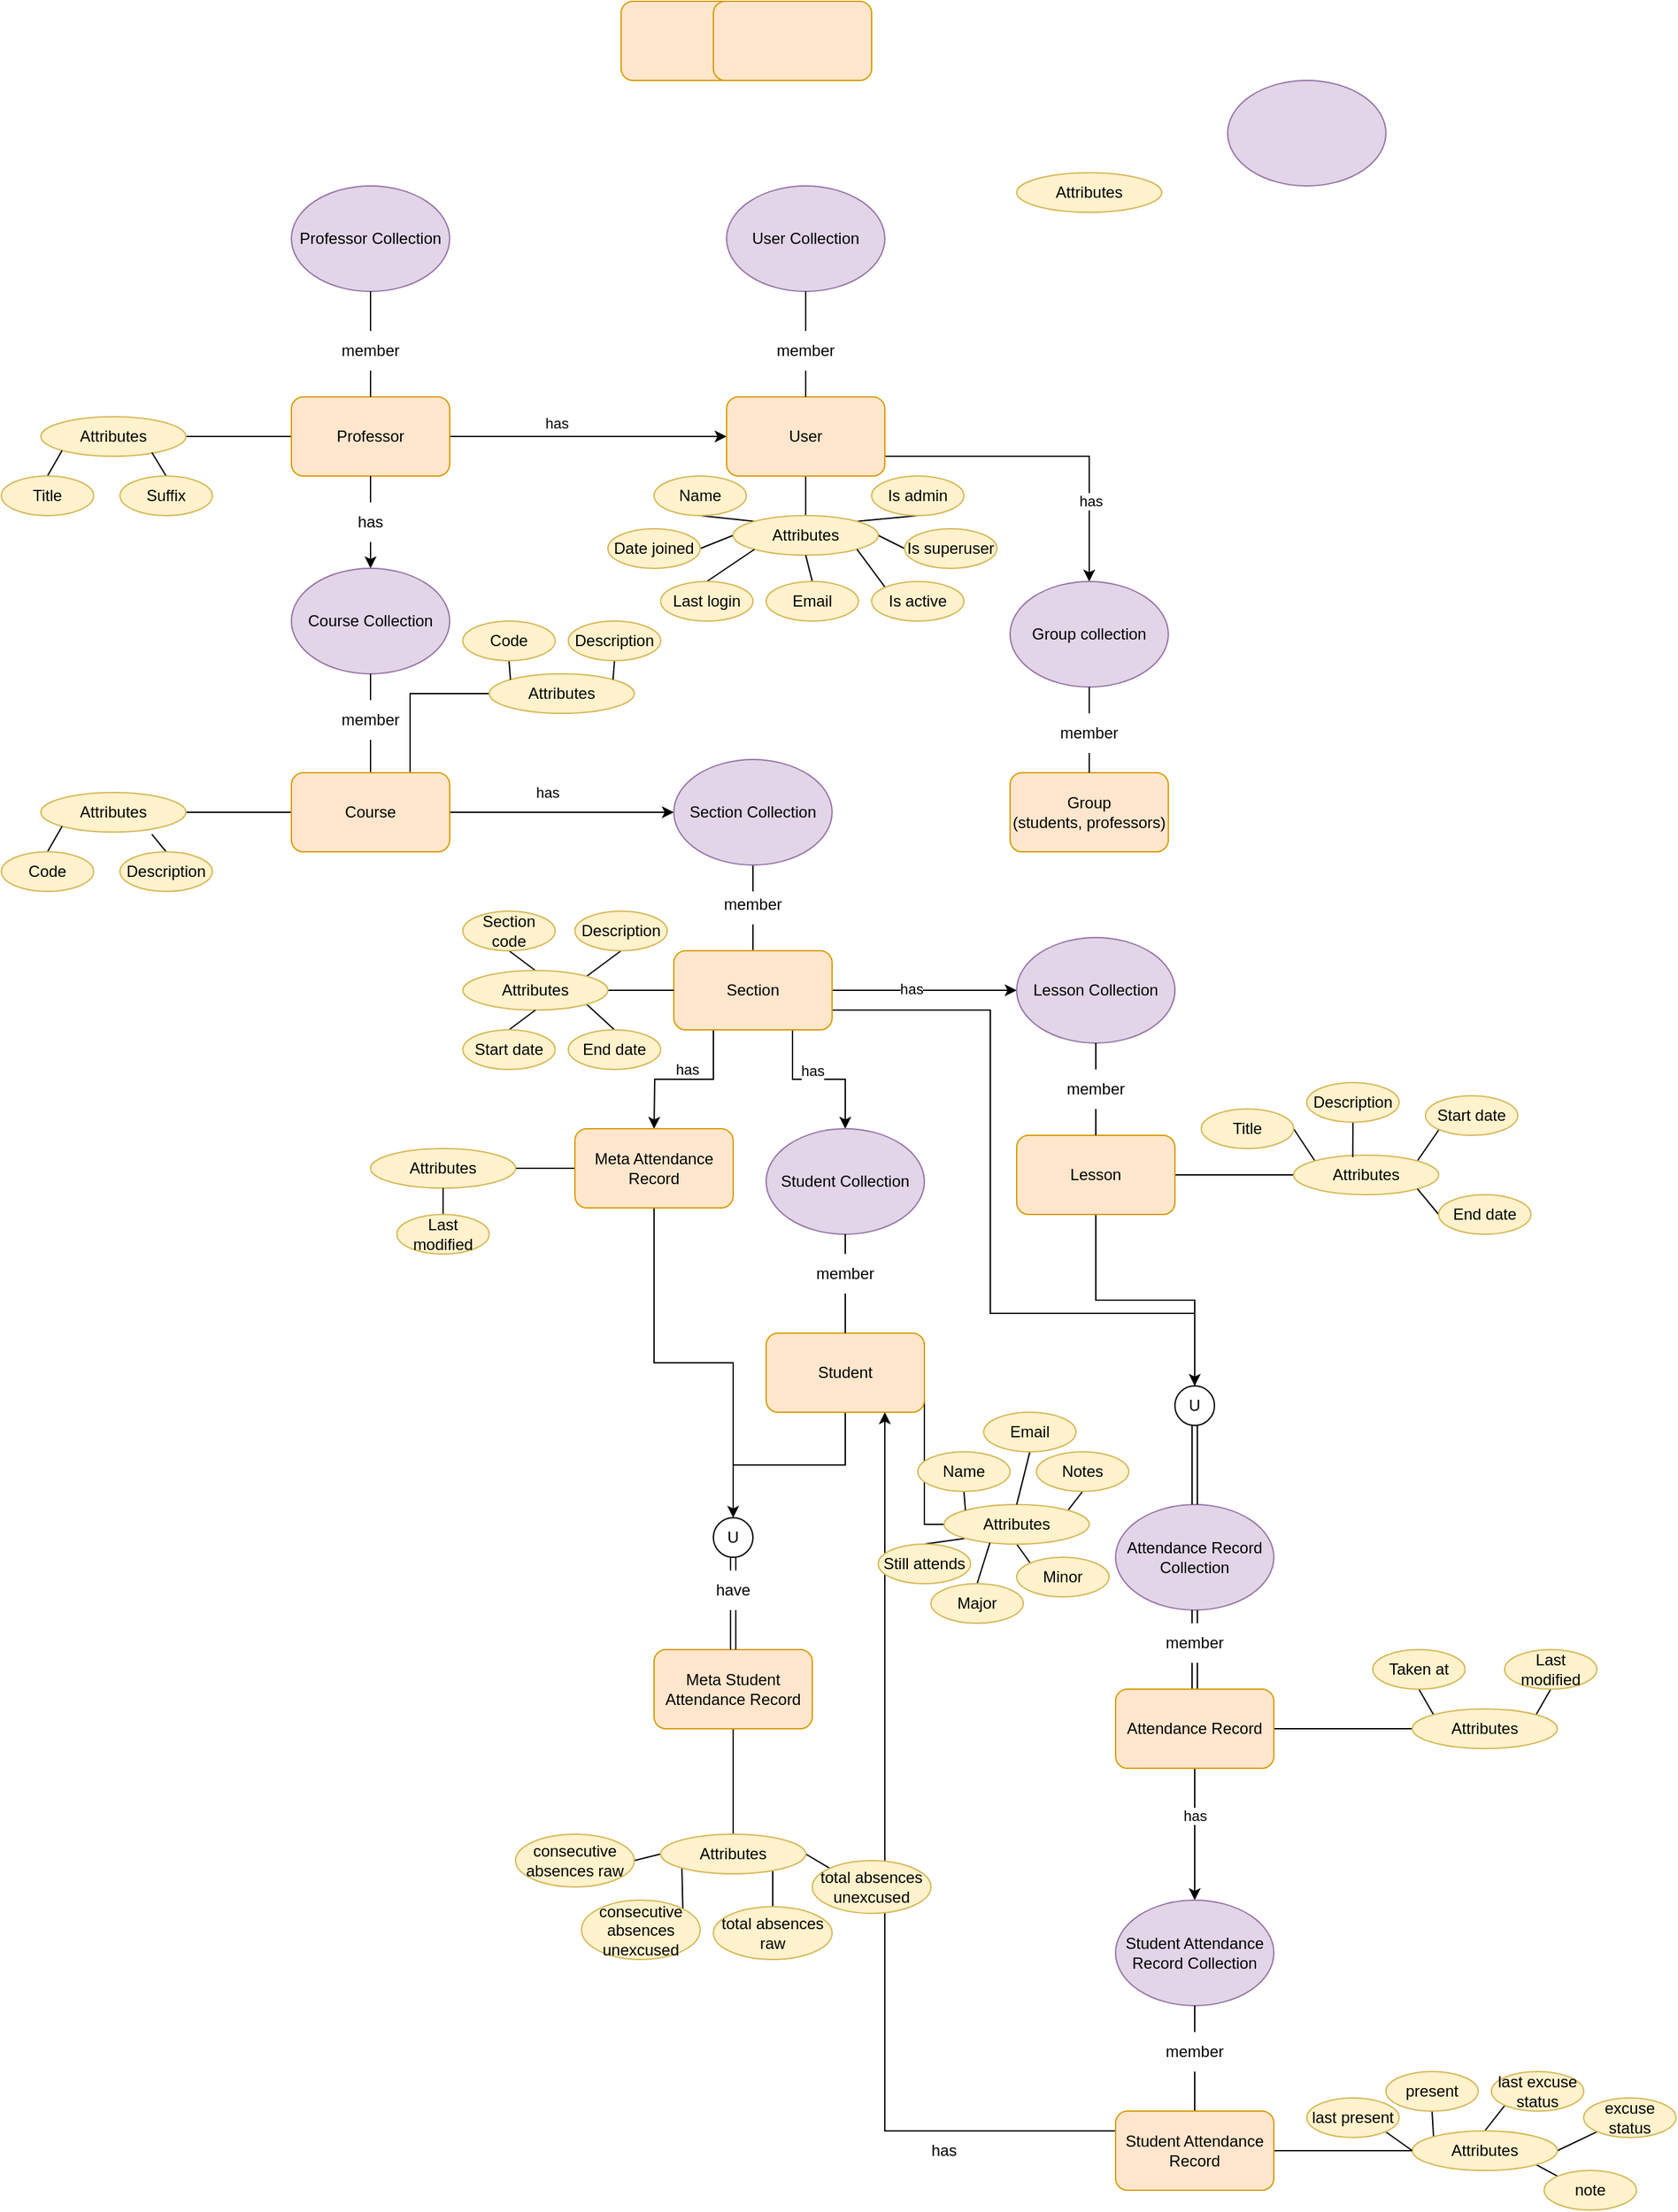 <mxfile version="21.0.2" type="github">
  <diagram name="Page-1" id="ad52d381-51e7-2e0d-a935-2d0ddd2fd229">
    <mxGraphModel dx="2426" dy="1504" grid="1" gridSize="10" guides="1" tooltips="1" connect="1" arrows="1" fold="1" page="1" pageScale="1" pageWidth="1100" pageHeight="850" background="none" math="0" shadow="0">
      <root>
        <mxCell id="0" />
        <mxCell id="1" parent="0" />
        <mxCell id="uM22jS7cik_ZJRduj6Vj-8" style="edgeStyle=orthogonalEdgeStyle;rounded=0;orthogonalLoop=1;jettySize=auto;html=1;exitX=0.5;exitY=1;exitDx=0;exitDy=0;entryX=0.5;entryY=0;entryDx=0;entryDy=0;endArrow=classic;endFill=1;startArrow=none;" parent="1" source="uM22jS7cik_ZJRduj6Vj-9" target="uM22jS7cik_ZJRduj6Vj-7" edge="1">
          <mxGeometry relative="1" as="geometry" />
        </mxCell>
        <mxCell id="uM22jS7cik_ZJRduj6Vj-57" style="edgeStyle=orthogonalEdgeStyle;rounded=0;orthogonalLoop=1;jettySize=auto;html=1;exitX=1;exitY=0.5;exitDx=0;exitDy=0;entryX=0;entryY=0.5;entryDx=0;entryDy=0;" parent="1" source="uM22jS7cik_ZJRduj6Vj-6" target="uM22jS7cik_ZJRduj6Vj-34" edge="1">
          <mxGeometry relative="1" as="geometry" />
        </mxCell>
        <mxCell id="uM22jS7cik_ZJRduj6Vj-59" value="has" style="edgeLabel;html=1;align=center;verticalAlign=middle;resizable=0;points=[];" parent="uM22jS7cik_ZJRduj6Vj-57" vertex="1" connectable="0">
          <mxGeometry x="-0.233" y="-1" relative="1" as="geometry">
            <mxPoint y="-11" as="offset" />
          </mxGeometry>
        </mxCell>
        <mxCell id="uM22jS7cik_ZJRduj6Vj-101" style="edgeStyle=orthogonalEdgeStyle;rounded=0;orthogonalLoop=1;jettySize=auto;html=1;exitX=0;exitY=0.5;exitDx=0;exitDy=0;entryX=1;entryY=0.5;entryDx=0;entryDy=0;endArrow=none;endFill=0;" parent="1" source="uM22jS7cik_ZJRduj6Vj-6" target="uM22jS7cik_ZJRduj6Vj-66" edge="1">
          <mxGeometry relative="1" as="geometry" />
        </mxCell>
        <mxCell id="uM22jS7cik_ZJRduj6Vj-6" value="Professor" style="rounded=1;whiteSpace=wrap;html=1;fillColor=#ffe6cc;strokeColor=#d79b00;" parent="1" vertex="1">
          <mxGeometry x="110" y="80" width="120" height="60" as="geometry" />
        </mxCell>
        <mxCell id="uM22jS7cik_ZJRduj6Vj-16" style="edgeStyle=orthogonalEdgeStyle;rounded=0;orthogonalLoop=1;jettySize=auto;html=1;exitX=0.5;exitY=1;exitDx=0;exitDy=0;entryX=0.5;entryY=0;entryDx=0;entryDy=0;endArrow=none;endFill=0;startArrow=none;" parent="1" source="uM22jS7cik_ZJRduj6Vj-17" target="uM22jS7cik_ZJRduj6Vj-15" edge="1">
          <mxGeometry relative="1" as="geometry" />
        </mxCell>
        <mxCell id="uM22jS7cik_ZJRduj6Vj-7" value="Course Collection" style="ellipse;whiteSpace=wrap;html=1;fillColor=#e1d5e7;strokeColor=#9673a6;" parent="1" vertex="1">
          <mxGeometry x="110" y="210" width="120" height="80" as="geometry" />
        </mxCell>
        <mxCell id="uM22jS7cik_ZJRduj6Vj-11" style="edgeStyle=orthogonalEdgeStyle;rounded=0;orthogonalLoop=1;jettySize=auto;html=1;exitX=0.5;exitY=1;exitDx=0;exitDy=0;entryX=0.5;entryY=0;entryDx=0;entryDy=0;endArrow=none;endFill=0;startArrow=none;" parent="1" source="uM22jS7cik_ZJRduj6Vj-13" target="uM22jS7cik_ZJRduj6Vj-6" edge="1">
          <mxGeometry relative="1" as="geometry" />
        </mxCell>
        <mxCell id="uM22jS7cik_ZJRduj6Vj-10" value="Professor Collection" style="ellipse;whiteSpace=wrap;html=1;fillColor=#e1d5e7;strokeColor=#9673a6;" parent="1" vertex="1">
          <mxGeometry x="110" y="-80" width="120" height="80" as="geometry" />
        </mxCell>
        <mxCell id="uM22jS7cik_ZJRduj6Vj-12" value="" style="edgeStyle=orthogonalEdgeStyle;rounded=0;orthogonalLoop=1;jettySize=auto;html=1;exitX=0.5;exitY=1;exitDx=0;exitDy=0;entryX=0.5;entryY=0;entryDx=0;entryDy=0;endArrow=none;endFill=0;" parent="1" source="uM22jS7cik_ZJRduj6Vj-10" target="uM22jS7cik_ZJRduj6Vj-13" edge="1">
          <mxGeometry relative="1" as="geometry">
            <mxPoint x="170" as="sourcePoint" />
            <mxPoint x="170" y="80" as="targetPoint" />
          </mxGeometry>
        </mxCell>
        <mxCell id="uM22jS7cik_ZJRduj6Vj-13" value="member" style="text;html=1;strokeColor=none;fillColor=none;align=center;verticalAlign=middle;whiteSpace=wrap;rounded=0;" parent="1" vertex="1">
          <mxGeometry x="140" y="30" width="60" height="30" as="geometry" />
        </mxCell>
        <mxCell id="uM22jS7cik_ZJRduj6Vj-14" value="" style="edgeStyle=orthogonalEdgeStyle;rounded=0;orthogonalLoop=1;jettySize=auto;html=1;exitX=0.5;exitY=1;exitDx=0;exitDy=0;entryX=0.5;entryY=0;entryDx=0;entryDy=0;endArrow=none;endFill=0;" parent="1" source="uM22jS7cik_ZJRduj6Vj-6" target="uM22jS7cik_ZJRduj6Vj-9" edge="1">
          <mxGeometry relative="1" as="geometry">
            <mxPoint x="170" y="140" as="sourcePoint" />
            <mxPoint x="170" y="210" as="targetPoint" />
          </mxGeometry>
        </mxCell>
        <mxCell id="uM22jS7cik_ZJRduj6Vj-9" value="has" style="text;html=1;strokeColor=none;fillColor=none;align=center;verticalAlign=middle;whiteSpace=wrap;rounded=0;" parent="1" vertex="1">
          <mxGeometry x="140" y="160" width="60" height="30" as="geometry" />
        </mxCell>
        <mxCell id="uM22jS7cik_ZJRduj6Vj-23" style="edgeStyle=orthogonalEdgeStyle;rounded=0;orthogonalLoop=1;jettySize=auto;html=1;exitX=1;exitY=0.5;exitDx=0;exitDy=0;entryX=0;entryY=0.5;entryDx=0;entryDy=0;endArrow=classic;endFill=1;" parent="1" source="uM22jS7cik_ZJRduj6Vj-15" target="uM22jS7cik_ZJRduj6Vj-20" edge="1">
          <mxGeometry relative="1" as="geometry" />
        </mxCell>
        <mxCell id="uM22jS7cik_ZJRduj6Vj-61" value="has" style="edgeLabel;html=1;align=center;verticalAlign=middle;resizable=0;points=[];" parent="uM22jS7cik_ZJRduj6Vj-23" vertex="1" connectable="0">
          <mxGeometry x="-0.131" y="2" relative="1" as="geometry">
            <mxPoint y="-13" as="offset" />
          </mxGeometry>
        </mxCell>
        <mxCell id="uM22jS7cik_ZJRduj6Vj-107" style="edgeStyle=orthogonalEdgeStyle;rounded=0;orthogonalLoop=1;jettySize=auto;html=1;exitX=0;exitY=0.5;exitDx=0;exitDy=0;entryX=1;entryY=0.5;entryDx=0;entryDy=0;endArrow=none;endFill=0;" parent="1" source="uM22jS7cik_ZJRduj6Vj-15" target="uM22jS7cik_ZJRduj6Vj-106" edge="1">
          <mxGeometry relative="1" as="geometry" />
        </mxCell>
        <mxCell id="oFHNJrczehxYYnsTIanu-149" style="edgeStyle=orthogonalEdgeStyle;rounded=0;orthogonalLoop=1;jettySize=auto;html=1;exitX=0.75;exitY=0;exitDx=0;exitDy=0;entryX=0;entryY=0.5;entryDx=0;entryDy=0;endArrow=none;endFill=0;" edge="1" parent="1" source="uM22jS7cik_ZJRduj6Vj-15" target="oFHNJrczehxYYnsTIanu-140">
          <mxGeometry relative="1" as="geometry" />
        </mxCell>
        <mxCell id="uM22jS7cik_ZJRduj6Vj-15" value="Course" style="rounded=1;whiteSpace=wrap;html=1;fillColor=#ffe6cc;strokeColor=#d79b00;" parent="1" vertex="1">
          <mxGeometry x="110" y="365" width="120" height="60" as="geometry" />
        </mxCell>
        <mxCell id="uM22jS7cik_ZJRduj6Vj-18" value="" style="edgeStyle=orthogonalEdgeStyle;rounded=0;orthogonalLoop=1;jettySize=auto;html=1;exitX=0.5;exitY=1;exitDx=0;exitDy=0;entryX=0.5;entryY=0;entryDx=0;entryDy=0;endArrow=none;endFill=0;" parent="1" source="uM22jS7cik_ZJRduj6Vj-7" target="uM22jS7cik_ZJRduj6Vj-17" edge="1">
          <mxGeometry relative="1" as="geometry">
            <mxPoint x="170" y="290" as="sourcePoint" />
            <mxPoint x="170" y="365" as="targetPoint" />
          </mxGeometry>
        </mxCell>
        <mxCell id="uM22jS7cik_ZJRduj6Vj-17" value="member" style="text;html=1;strokeColor=none;fillColor=none;align=center;verticalAlign=middle;whiteSpace=wrap;rounded=0;" parent="1" vertex="1">
          <mxGeometry x="140" y="310" width="60" height="30" as="geometry" />
        </mxCell>
        <mxCell id="uM22jS7cik_ZJRduj6Vj-28" style="edgeStyle=orthogonalEdgeStyle;rounded=0;orthogonalLoop=1;jettySize=auto;html=1;exitX=0.5;exitY=1;exitDx=0;exitDy=0;endArrow=none;endFill=0;" parent="1" source="uM22jS7cik_ZJRduj6Vj-20" target="uM22jS7cik_ZJRduj6Vj-26" edge="1">
          <mxGeometry relative="1" as="geometry" />
        </mxCell>
        <mxCell id="uM22jS7cik_ZJRduj6Vj-20" value="Section Collection" style="ellipse;whiteSpace=wrap;html=1;fillColor=#e1d5e7;strokeColor=#9673a6;" parent="1" vertex="1">
          <mxGeometry x="400" y="355" width="120" height="80" as="geometry" />
        </mxCell>
        <mxCell id="uM22jS7cik_ZJRduj6Vj-21" value="" style="rounded=1;whiteSpace=wrap;html=1;fillColor=#ffe6cc;strokeColor=#d79b00;" parent="1" vertex="1">
          <mxGeometry x="360" y="-220" width="120" height="60" as="geometry" />
        </mxCell>
        <mxCell id="uM22jS7cik_ZJRduj6Vj-25" style="edgeStyle=orthogonalEdgeStyle;rounded=0;orthogonalLoop=1;jettySize=auto;html=1;exitX=0.5;exitY=1;exitDx=0;exitDy=0;entryX=0.5;entryY=0;entryDx=0;entryDy=0;endArrow=none;endFill=0;startArrow=none;" parent="1" source="uM22jS7cik_ZJRduj6Vj-26" edge="1">
          <mxGeometry relative="1" as="geometry">
            <mxPoint x="460" y="525" as="targetPoint" />
          </mxGeometry>
        </mxCell>
        <mxCell id="uM22jS7cik_ZJRduj6Vj-26" value="member" style="text;html=1;strokeColor=none;fillColor=none;align=center;verticalAlign=middle;whiteSpace=wrap;rounded=0;" parent="1" vertex="1">
          <mxGeometry x="430" y="450" width="60" height="30" as="geometry" />
        </mxCell>
        <mxCell id="uM22jS7cik_ZJRduj6Vj-96" style="edgeStyle=orthogonalEdgeStyle;rounded=0;orthogonalLoop=1;jettySize=auto;html=1;exitX=1;exitY=0.5;exitDx=0;exitDy=0;entryX=0;entryY=0.5;entryDx=0;entryDy=0;" parent="1" source="uM22jS7cik_ZJRduj6Vj-27" target="uM22jS7cik_ZJRduj6Vj-43" edge="1">
          <mxGeometry relative="1" as="geometry" />
        </mxCell>
        <mxCell id="uM22jS7cik_ZJRduj6Vj-97" value="has" style="edgeLabel;html=1;align=center;verticalAlign=middle;resizable=0;points=[];" parent="uM22jS7cik_ZJRduj6Vj-96" vertex="1" connectable="0">
          <mxGeometry x="-0.144" y="1" relative="1" as="geometry">
            <mxPoint as="offset" />
          </mxGeometry>
        </mxCell>
        <mxCell id="uM22jS7cik_ZJRduj6Vj-126" style="edgeStyle=orthogonalEdgeStyle;rounded=0;orthogonalLoop=1;jettySize=auto;html=1;exitX=0.75;exitY=1;exitDx=0;exitDy=0;entryX=0.5;entryY=0;entryDx=0;entryDy=0;" parent="1" source="uM22jS7cik_ZJRduj6Vj-27" target="uM22jS7cik_ZJRduj6Vj-124" edge="1">
          <mxGeometry relative="1" as="geometry" />
        </mxCell>
        <mxCell id="uM22jS7cik_ZJRduj6Vj-128" value="has" style="edgeLabel;html=1;align=center;verticalAlign=middle;resizable=0;points=[];" parent="uM22jS7cik_ZJRduj6Vj-126" vertex="1" connectable="0">
          <mxGeometry x="-0.367" y="-3" relative="1" as="geometry">
            <mxPoint x="18" y="-6" as="offset" />
          </mxGeometry>
        </mxCell>
        <mxCell id="uM22jS7cik_ZJRduj6Vj-127" style="edgeStyle=orthogonalEdgeStyle;rounded=0;orthogonalLoop=1;jettySize=auto;html=1;exitX=0.25;exitY=1;exitDx=0;exitDy=0;entryX=0.5;entryY=0;entryDx=0;entryDy=0;" parent="1" source="uM22jS7cik_ZJRduj6Vj-27" edge="1">
          <mxGeometry relative="1" as="geometry">
            <mxPoint x="385" y="635" as="targetPoint" />
          </mxGeometry>
        </mxCell>
        <mxCell id="uM22jS7cik_ZJRduj6Vj-129" value="has" style="edgeLabel;html=1;align=center;verticalAlign=middle;resizable=0;points=[];" parent="uM22jS7cik_ZJRduj6Vj-127" vertex="1" connectable="0">
          <mxGeometry x="-0.282" y="-1" relative="1" as="geometry">
            <mxPoint x="-15" y="-7" as="offset" />
          </mxGeometry>
        </mxCell>
        <mxCell id="oFHNJrczehxYYnsTIanu-38" style="edgeStyle=orthogonalEdgeStyle;rounded=0;orthogonalLoop=1;jettySize=auto;html=1;exitX=1;exitY=0.75;exitDx=0;exitDy=0;" edge="1" parent="1" source="uM22jS7cik_ZJRduj6Vj-27" target="oFHNJrczehxYYnsTIanu-30">
          <mxGeometry relative="1" as="geometry">
            <Array as="points">
              <mxPoint x="640" y="545" />
              <mxPoint x="640" y="775" />
            </Array>
          </mxGeometry>
        </mxCell>
        <mxCell id="uM22jS7cik_ZJRduj6Vj-27" value="Section" style="rounded=1;whiteSpace=wrap;html=1;fillColor=#ffe6cc;strokeColor=#d79b00;" parent="1" vertex="1">
          <mxGeometry x="400" y="500" width="120" height="60" as="geometry" />
        </mxCell>
        <mxCell id="uM22jS7cik_ZJRduj6Vj-68" style="edgeStyle=orthogonalEdgeStyle;rounded=0;orthogonalLoop=1;jettySize=auto;html=1;exitX=0.5;exitY=1;exitDx=0;exitDy=0;entryX=0.5;entryY=0;entryDx=0;entryDy=0;endArrow=none;endFill=0;" parent="1" source="uM22jS7cik_ZJRduj6Vj-34" target="uM22jS7cik_ZJRduj6Vj-63" edge="1">
          <mxGeometry relative="1" as="geometry" />
        </mxCell>
        <mxCell id="uM22jS7cik_ZJRduj6Vj-91" style="edgeStyle=orthogonalEdgeStyle;rounded=0;orthogonalLoop=1;jettySize=auto;html=1;exitX=1;exitY=0.75;exitDx=0;exitDy=0;entryX=0.5;entryY=0;entryDx=0;entryDy=0;" parent="1" source="uM22jS7cik_ZJRduj6Vj-34" target="uM22jS7cik_ZJRduj6Vj-44" edge="1">
          <mxGeometry relative="1" as="geometry" />
        </mxCell>
        <mxCell id="uM22jS7cik_ZJRduj6Vj-95" value="has" style="edgeLabel;html=1;align=center;verticalAlign=middle;resizable=0;points=[];" parent="uM22jS7cik_ZJRduj6Vj-91" vertex="1" connectable="0">
          <mxGeometry x="0.506" y="1" relative="1" as="geometry">
            <mxPoint as="offset" />
          </mxGeometry>
        </mxCell>
        <mxCell id="uM22jS7cik_ZJRduj6Vj-34" value="User" style="rounded=1;whiteSpace=wrap;html=1;fillColor=#ffe6cc;strokeColor=#d79b00;" parent="1" vertex="1">
          <mxGeometry x="440" y="80" width="120" height="60" as="geometry" />
        </mxCell>
        <mxCell id="oFHNJrczehxYYnsTIanu-82" style="edgeStyle=orthogonalEdgeStyle;rounded=0;orthogonalLoop=1;jettySize=auto;html=1;exitX=0.5;exitY=1;exitDx=0;exitDy=0;entryX=0.5;entryY=0;entryDx=0;entryDy=0;endArrow=none;endFill=0;" edge="1" parent="1" source="uM22jS7cik_ZJRduj6Vj-36" target="oFHNJrczehxYYnsTIanu-80">
          <mxGeometry relative="1" as="geometry" />
        </mxCell>
        <mxCell id="uM22jS7cik_ZJRduj6Vj-36" value="Meta Student Attendance Record" style="rounded=1;whiteSpace=wrap;html=1;fillColor=#ffe6cc;strokeColor=#d79b00;" parent="1" vertex="1">
          <mxGeometry x="385" y="1030" width="120" height="60" as="geometry" />
        </mxCell>
        <mxCell id="uM22jS7cik_ZJRduj6Vj-37" value="" style="rounded=1;whiteSpace=wrap;html=1;fillColor=#ffe6cc;strokeColor=#d79b00;" parent="1" vertex="1">
          <mxGeometry x="430" y="-220" width="120" height="60" as="geometry" />
        </mxCell>
        <mxCell id="uM22jS7cik_ZJRduj6Vj-113" style="edgeStyle=orthogonalEdgeStyle;rounded=0;orthogonalLoop=1;jettySize=auto;html=1;exitX=1;exitY=0.5;exitDx=0;exitDy=0;entryX=0;entryY=0.5;entryDx=0;entryDy=0;endArrow=none;endFill=0;" parent="1" source="uM22jS7cik_ZJRduj6Vj-38" target="uM22jS7cik_ZJRduj6Vj-65" edge="1">
          <mxGeometry relative="1" as="geometry" />
        </mxCell>
        <mxCell id="oFHNJrczehxYYnsTIanu-39" style="edgeStyle=orthogonalEdgeStyle;rounded=0;orthogonalLoop=1;jettySize=auto;html=1;exitX=0.5;exitY=1;exitDx=0;exitDy=0;entryX=0.5;entryY=0;entryDx=0;entryDy=0;endArrow=none;endFill=0;" edge="1" parent="1" source="uM22jS7cik_ZJRduj6Vj-38" target="oFHNJrczehxYYnsTIanu-30">
          <mxGeometry relative="1" as="geometry" />
        </mxCell>
        <mxCell id="uM22jS7cik_ZJRduj6Vj-38" value="Lesson" style="rounded=1;whiteSpace=wrap;html=1;fillColor=#ffe6cc;strokeColor=#d79b00;" parent="1" vertex="1">
          <mxGeometry x="660" y="640" width="120" height="60" as="geometry" />
        </mxCell>
        <mxCell id="uM22jS7cik_ZJRduj6Vj-39" value="Group&lt;br&gt;(students, professors)" style="rounded=1;whiteSpace=wrap;html=1;fillColor=#ffe6cc;strokeColor=#d79b00;" parent="1" vertex="1">
          <mxGeometry x="655" y="365" width="120" height="60" as="geometry" />
        </mxCell>
        <mxCell id="uM22jS7cik_ZJRduj6Vj-40" value="" style="ellipse;whiteSpace=wrap;html=1;fillColor=#e1d5e7;strokeColor=#9673a6;" parent="1" vertex="1">
          <mxGeometry x="820" y="-160" width="120" height="80" as="geometry" />
        </mxCell>
        <mxCell id="oFHNJrczehxYYnsTIanu-41" style="edgeStyle=orthogonalEdgeStyle;rounded=0;orthogonalLoop=1;jettySize=auto;html=1;exitX=0.5;exitY=1;exitDx=0;exitDy=0;entryX=0.5;entryY=0;entryDx=0;entryDy=0;endArrow=none;endFill=0;startArrow=none;shape=link;" edge="1" parent="1" source="oFHNJrczehxYYnsTIanu-42" target="oFHNJrczehxYYnsTIanu-19">
          <mxGeometry relative="1" as="geometry" />
        </mxCell>
        <mxCell id="uM22jS7cik_ZJRduj6Vj-41" value="Attendance Record Collection" style="ellipse;whiteSpace=wrap;html=1;fillColor=#e1d5e7;strokeColor=#9673a6;" parent="1" vertex="1">
          <mxGeometry x="735" y="920" width="120" height="80" as="geometry" />
        </mxCell>
        <mxCell id="uM22jS7cik_ZJRduj6Vj-54" style="edgeStyle=orthogonalEdgeStyle;rounded=0;orthogonalLoop=1;jettySize=auto;html=1;exitX=0.5;exitY=1;exitDx=0;exitDy=0;endArrow=none;endFill=0;startArrow=none;" parent="1" source="uM22jS7cik_ZJRduj6Vj-55" target="uM22jS7cik_ZJRduj6Vj-34" edge="1">
          <mxGeometry relative="1" as="geometry" />
        </mxCell>
        <mxCell id="uM22jS7cik_ZJRduj6Vj-42" value="User Collection" style="ellipse;whiteSpace=wrap;html=1;fillColor=#e1d5e7;strokeColor=#9673a6;" parent="1" vertex="1">
          <mxGeometry x="440" y="-80" width="120" height="80" as="geometry" />
        </mxCell>
        <mxCell id="uM22jS7cik_ZJRduj6Vj-98" style="edgeStyle=orthogonalEdgeStyle;rounded=0;orthogonalLoop=1;jettySize=auto;html=1;exitX=0.5;exitY=1;exitDx=0;exitDy=0;entryX=0.5;entryY=0;entryDx=0;entryDy=0;endArrow=none;endFill=0;startArrow=none;" parent="1" source="uM22jS7cik_ZJRduj6Vj-99" target="uM22jS7cik_ZJRduj6Vj-38" edge="1">
          <mxGeometry relative="1" as="geometry" />
        </mxCell>
        <mxCell id="uM22jS7cik_ZJRduj6Vj-43" value="Lesson Collection" style="ellipse;whiteSpace=wrap;html=1;fillColor=#e1d5e7;strokeColor=#9673a6;" parent="1" vertex="1">
          <mxGeometry x="660" y="490" width="120" height="80" as="geometry" />
        </mxCell>
        <mxCell id="uM22jS7cik_ZJRduj6Vj-92" style="edgeStyle=orthogonalEdgeStyle;rounded=0;orthogonalLoop=1;jettySize=auto;html=1;exitX=0.5;exitY=1;exitDx=0;exitDy=0;entryX=0.5;entryY=0;entryDx=0;entryDy=0;endArrow=none;endFill=0;startArrow=none;" parent="1" source="uM22jS7cik_ZJRduj6Vj-93" target="uM22jS7cik_ZJRduj6Vj-39" edge="1">
          <mxGeometry relative="1" as="geometry" />
        </mxCell>
        <mxCell id="uM22jS7cik_ZJRduj6Vj-44" value="Group collection" style="ellipse;whiteSpace=wrap;html=1;fillColor=#e1d5e7;strokeColor=#9673a6;" parent="1" vertex="1">
          <mxGeometry x="655" y="220" width="120" height="80" as="geometry" />
        </mxCell>
        <mxCell id="oFHNJrczehxYYnsTIanu-12" style="edgeStyle=orthogonalEdgeStyle;rounded=0;orthogonalLoop=1;jettySize=auto;html=1;exitX=0.5;exitY=1;exitDx=0;exitDy=0;entryX=0.5;entryY=0;entryDx=0;entryDy=0;endArrow=none;endFill=0;" edge="1" parent="1" source="uM22jS7cik_ZJRduj6Vj-46" target="oFHNJrczehxYYnsTIanu-9">
          <mxGeometry relative="1" as="geometry" />
        </mxCell>
        <mxCell id="oFHNJrczehxYYnsTIanu-104" style="edgeStyle=orthogonalEdgeStyle;rounded=0;orthogonalLoop=1;jettySize=auto;html=1;exitX=1;exitY=0.5;exitDx=0;exitDy=0;entryX=0;entryY=0.5;entryDx=0;entryDy=0;endArrow=none;endFill=0;" edge="1" parent="1" source="uM22jS7cik_ZJRduj6Vj-46" target="oFHNJrczehxYYnsTIanu-99">
          <mxGeometry relative="1" as="geometry">
            <Array as="points">
              <mxPoint x="590" y="935" />
            </Array>
          </mxGeometry>
        </mxCell>
        <mxCell id="uM22jS7cik_ZJRduj6Vj-46" value="Student" style="rounded=1;whiteSpace=wrap;html=1;fillColor=#ffe6cc;strokeColor=#d79b00;" parent="1" vertex="1">
          <mxGeometry x="470" y="790" width="120" height="60" as="geometry" />
        </mxCell>
        <mxCell id="uM22jS7cik_ZJRduj6Vj-56" value="" style="edgeStyle=orthogonalEdgeStyle;rounded=0;orthogonalLoop=1;jettySize=auto;html=1;exitX=0.5;exitY=1;exitDx=0;exitDy=0;endArrow=none;endFill=0;" parent="1" source="uM22jS7cik_ZJRduj6Vj-42" target="uM22jS7cik_ZJRduj6Vj-55" edge="1">
          <mxGeometry relative="1" as="geometry">
            <mxPoint x="500" as="sourcePoint" />
            <mxPoint x="500" y="80" as="targetPoint" />
          </mxGeometry>
        </mxCell>
        <mxCell id="uM22jS7cik_ZJRduj6Vj-55" value="member" style="text;html=1;strokeColor=none;fillColor=none;align=center;verticalAlign=middle;whiteSpace=wrap;rounded=0;" parent="1" vertex="1">
          <mxGeometry x="470" y="30" width="60" height="30" as="geometry" />
        </mxCell>
        <mxCell id="uM22jS7cik_ZJRduj6Vj-82" style="rounded=0;orthogonalLoop=1;jettySize=auto;html=1;exitX=0;exitY=0.5;exitDx=0;exitDy=0;entryX=1;entryY=0.5;entryDx=0;entryDy=0;endArrow=none;endFill=0;" parent="1" source="uM22jS7cik_ZJRduj6Vj-63" target="uM22jS7cik_ZJRduj6Vj-71" edge="1">
          <mxGeometry relative="1" as="geometry" />
        </mxCell>
        <mxCell id="uM22jS7cik_ZJRduj6Vj-83" style="rounded=0;orthogonalLoop=1;jettySize=auto;html=1;exitX=1;exitY=0.5;exitDx=0;exitDy=0;entryX=0;entryY=0.5;entryDx=0;entryDy=0;endArrow=none;endFill=0;" parent="1" source="uM22jS7cik_ZJRduj6Vj-63" target="uM22jS7cik_ZJRduj6Vj-77" edge="1">
          <mxGeometry relative="1" as="geometry" />
        </mxCell>
        <mxCell id="uM22jS7cik_ZJRduj6Vj-84" style="rounded=0;orthogonalLoop=1;jettySize=auto;html=1;exitX=0;exitY=0;exitDx=0;exitDy=0;entryX=0.5;entryY=1;entryDx=0;entryDy=0;endArrow=none;endFill=0;" parent="1" source="uM22jS7cik_ZJRduj6Vj-63" target="uM22jS7cik_ZJRduj6Vj-67" edge="1">
          <mxGeometry relative="1" as="geometry" />
        </mxCell>
        <mxCell id="uM22jS7cik_ZJRduj6Vj-85" style="rounded=0;orthogonalLoop=1;jettySize=auto;html=1;exitX=1;exitY=0;exitDx=0;exitDy=0;entryX=0.5;entryY=1;entryDx=0;entryDy=0;endArrow=none;endFill=0;" parent="1" source="uM22jS7cik_ZJRduj6Vj-63" target="uM22jS7cik_ZJRduj6Vj-78" edge="1">
          <mxGeometry relative="1" as="geometry" />
        </mxCell>
        <mxCell id="uM22jS7cik_ZJRduj6Vj-63" value="Attributes" style="ellipse;whiteSpace=wrap;html=1;fillColor=#fff2cc;strokeColor=#d6b656;" parent="1" vertex="1">
          <mxGeometry x="445" y="170" width="110" height="30" as="geometry" />
        </mxCell>
        <mxCell id="uM22jS7cik_ZJRduj6Vj-64" value="Attributes" style="ellipse;whiteSpace=wrap;html=1;fillColor=#fff2cc;strokeColor=#d6b656;" parent="1" vertex="1">
          <mxGeometry x="660" y="-90" width="110" height="30" as="geometry" />
        </mxCell>
        <mxCell id="uM22jS7cik_ZJRduj6Vj-119" style="rounded=0;orthogonalLoop=1;jettySize=auto;html=1;exitX=0;exitY=0;exitDx=0;exitDy=0;entryX=1;entryY=0.5;entryDx=0;entryDy=0;endArrow=none;endFill=0;" parent="1" source="uM22jS7cik_ZJRduj6Vj-65" target="uM22jS7cik_ZJRduj6Vj-114" edge="1">
          <mxGeometry relative="1" as="geometry" />
        </mxCell>
        <mxCell id="uM22jS7cik_ZJRduj6Vj-123" style="rounded=0;orthogonalLoop=1;jettySize=auto;html=1;exitX=1;exitY=0;exitDx=0;exitDy=0;entryX=0;entryY=1;entryDx=0;entryDy=0;endArrow=none;endFill=0;" parent="1" source="uM22jS7cik_ZJRduj6Vj-65" target="uM22jS7cik_ZJRduj6Vj-117" edge="1">
          <mxGeometry relative="1" as="geometry" />
        </mxCell>
        <mxCell id="uM22jS7cik_ZJRduj6Vj-65" value="Attributes" style="ellipse;whiteSpace=wrap;html=1;fillColor=#fff2cc;strokeColor=#d6b656;" parent="1" vertex="1">
          <mxGeometry x="870" y="655" width="110" height="30" as="geometry" />
        </mxCell>
        <mxCell id="uM22jS7cik_ZJRduj6Vj-66" value="Attributes" style="ellipse;whiteSpace=wrap;html=1;fillColor=#fff2cc;strokeColor=#d6b656;" parent="1" vertex="1">
          <mxGeometry x="-80" y="95" width="110" height="30" as="geometry" />
        </mxCell>
        <mxCell id="uM22jS7cik_ZJRduj6Vj-67" value="Name" style="ellipse;whiteSpace=wrap;html=1;fillColor=#fff2cc;strokeColor=#d6b656;" parent="1" vertex="1">
          <mxGeometry x="385" y="140" width="70" height="30" as="geometry" />
        </mxCell>
        <mxCell id="uM22jS7cik_ZJRduj6Vj-71" value="Date joined" style="ellipse;whiteSpace=wrap;html=1;fillColor=#fff2cc;strokeColor=#d6b656;" parent="1" vertex="1">
          <mxGeometry x="350" y="180" width="70" height="30" as="geometry" />
        </mxCell>
        <mxCell id="uM22jS7cik_ZJRduj6Vj-86" style="rounded=0;orthogonalLoop=1;jettySize=auto;html=1;exitX=0.5;exitY=0;exitDx=0;exitDy=0;entryX=0;entryY=1;entryDx=0;entryDy=0;endArrow=none;endFill=0;" parent="1" source="uM22jS7cik_ZJRduj6Vj-72" target="uM22jS7cik_ZJRduj6Vj-63" edge="1">
          <mxGeometry relative="1" as="geometry" />
        </mxCell>
        <mxCell id="uM22jS7cik_ZJRduj6Vj-72" value="Last login" style="ellipse;whiteSpace=wrap;html=1;fillColor=#fff2cc;strokeColor=#d6b656;" parent="1" vertex="1">
          <mxGeometry x="390" y="220" width="70" height="30" as="geometry" />
        </mxCell>
        <mxCell id="uM22jS7cik_ZJRduj6Vj-87" style="rounded=0;orthogonalLoop=1;jettySize=auto;html=1;exitX=0.5;exitY=0;exitDx=0;exitDy=0;entryX=0.5;entryY=1;entryDx=0;entryDy=0;endArrow=none;endFill=0;" parent="1" source="uM22jS7cik_ZJRduj6Vj-75" target="uM22jS7cik_ZJRduj6Vj-63" edge="1">
          <mxGeometry relative="1" as="geometry" />
        </mxCell>
        <mxCell id="uM22jS7cik_ZJRduj6Vj-75" value="Email" style="ellipse;whiteSpace=wrap;html=1;fillColor=#fff2cc;strokeColor=#d6b656;" parent="1" vertex="1">
          <mxGeometry x="470" y="220" width="70" height="30" as="geometry" />
        </mxCell>
        <mxCell id="uM22jS7cik_ZJRduj6Vj-88" style="rounded=0;orthogonalLoop=1;jettySize=auto;html=1;exitX=0;exitY=0;exitDx=0;exitDy=0;entryX=1;entryY=1;entryDx=0;entryDy=0;endArrow=none;endFill=0;" parent="1" source="uM22jS7cik_ZJRduj6Vj-76" target="uM22jS7cik_ZJRduj6Vj-63" edge="1">
          <mxGeometry relative="1" as="geometry" />
        </mxCell>
        <mxCell id="uM22jS7cik_ZJRduj6Vj-76" value="Is active" style="ellipse;whiteSpace=wrap;html=1;fillColor=#fff2cc;strokeColor=#d6b656;" parent="1" vertex="1">
          <mxGeometry x="550" y="220" width="70" height="30" as="geometry" />
        </mxCell>
        <mxCell id="uM22jS7cik_ZJRduj6Vj-77" value="Is superuser" style="ellipse;whiteSpace=wrap;html=1;fillColor=#fff2cc;strokeColor=#d6b656;" parent="1" vertex="1">
          <mxGeometry x="575" y="180" width="70" height="30" as="geometry" />
        </mxCell>
        <mxCell id="uM22jS7cik_ZJRduj6Vj-78" value="Is admin" style="ellipse;whiteSpace=wrap;html=1;fillColor=#fff2cc;strokeColor=#d6b656;" parent="1" vertex="1">
          <mxGeometry x="550" y="140" width="70" height="30" as="geometry" />
        </mxCell>
        <mxCell id="uM22jS7cik_ZJRduj6Vj-94" value="" style="edgeStyle=orthogonalEdgeStyle;rounded=0;orthogonalLoop=1;jettySize=auto;html=1;exitX=0.5;exitY=1;exitDx=0;exitDy=0;entryX=0.5;entryY=0;entryDx=0;entryDy=0;endArrow=none;endFill=0;" parent="1" source="uM22jS7cik_ZJRduj6Vj-44" target="uM22jS7cik_ZJRduj6Vj-93" edge="1">
          <mxGeometry relative="1" as="geometry">
            <mxPoint x="715" y="300" as="sourcePoint" />
            <mxPoint x="715" y="365" as="targetPoint" />
          </mxGeometry>
        </mxCell>
        <mxCell id="uM22jS7cik_ZJRduj6Vj-93" value="member" style="text;html=1;strokeColor=none;fillColor=none;align=center;verticalAlign=middle;whiteSpace=wrap;rounded=0;" parent="1" vertex="1">
          <mxGeometry x="685" y="320" width="60" height="30" as="geometry" />
        </mxCell>
        <mxCell id="uM22jS7cik_ZJRduj6Vj-100" value="" style="edgeStyle=orthogonalEdgeStyle;rounded=0;orthogonalLoop=1;jettySize=auto;html=1;exitX=0.5;exitY=1;exitDx=0;exitDy=0;entryX=0.5;entryY=0;entryDx=0;entryDy=0;endArrow=none;endFill=0;" parent="1" source="uM22jS7cik_ZJRduj6Vj-43" target="uM22jS7cik_ZJRduj6Vj-99" edge="1">
          <mxGeometry relative="1" as="geometry">
            <mxPoint x="720" y="570" as="sourcePoint" />
            <mxPoint x="720" y="650" as="targetPoint" />
          </mxGeometry>
        </mxCell>
        <mxCell id="uM22jS7cik_ZJRduj6Vj-99" value="member" style="text;html=1;strokeColor=none;fillColor=none;align=center;verticalAlign=middle;whiteSpace=wrap;rounded=0;" parent="1" vertex="1">
          <mxGeometry x="690" y="590" width="60" height="30" as="geometry" />
        </mxCell>
        <mxCell id="uM22jS7cik_ZJRduj6Vj-105" style="rounded=0;orthogonalLoop=1;jettySize=auto;html=1;exitX=0.5;exitY=0;exitDx=0;exitDy=0;entryX=0;entryY=1;entryDx=0;entryDy=0;endArrow=none;endFill=0;" parent="1" source="uM22jS7cik_ZJRduj6Vj-102" target="uM22jS7cik_ZJRduj6Vj-66" edge="1">
          <mxGeometry relative="1" as="geometry" />
        </mxCell>
        <mxCell id="uM22jS7cik_ZJRduj6Vj-102" value="Title" style="ellipse;whiteSpace=wrap;html=1;fillColor=#fff2cc;strokeColor=#d6b656;" parent="1" vertex="1">
          <mxGeometry x="-110" y="140" width="70" height="30" as="geometry" />
        </mxCell>
        <mxCell id="uM22jS7cik_ZJRduj6Vj-104" style="rounded=0;orthogonalLoop=1;jettySize=auto;html=1;exitX=0.5;exitY=0;exitDx=0;exitDy=0;entryX=0.765;entryY=0.903;entryDx=0;entryDy=0;entryPerimeter=0;endArrow=none;endFill=0;" parent="1" source="uM22jS7cik_ZJRduj6Vj-103" target="uM22jS7cik_ZJRduj6Vj-66" edge="1">
          <mxGeometry relative="1" as="geometry" />
        </mxCell>
        <mxCell id="uM22jS7cik_ZJRduj6Vj-103" value="Suffix" style="ellipse;whiteSpace=wrap;html=1;fillColor=#fff2cc;strokeColor=#d6b656;" parent="1" vertex="1">
          <mxGeometry x="-20" y="140" width="70" height="30" as="geometry" />
        </mxCell>
        <mxCell id="uM22jS7cik_ZJRduj6Vj-106" value="Attributes" style="ellipse;whiteSpace=wrap;html=1;fillColor=#fff2cc;strokeColor=#d6b656;" parent="1" vertex="1">
          <mxGeometry x="-80" y="380" width="110" height="30" as="geometry" />
        </mxCell>
        <mxCell id="uM22jS7cik_ZJRduj6Vj-110" style="rounded=0;orthogonalLoop=1;jettySize=auto;html=1;exitX=0.5;exitY=0;exitDx=0;exitDy=0;entryX=0;entryY=1;entryDx=0;entryDy=0;endArrow=none;endFill=0;" parent="1" source="uM22jS7cik_ZJRduj6Vj-108" target="uM22jS7cik_ZJRduj6Vj-106" edge="1">
          <mxGeometry relative="1" as="geometry" />
        </mxCell>
        <mxCell id="uM22jS7cik_ZJRduj6Vj-108" value="Code" style="ellipse;whiteSpace=wrap;html=1;fillColor=#fff2cc;strokeColor=#d6b656;" parent="1" vertex="1">
          <mxGeometry x="-110" y="425" width="70" height="30" as="geometry" />
        </mxCell>
        <mxCell id="uM22jS7cik_ZJRduj6Vj-112" style="rounded=0;orthogonalLoop=1;jettySize=auto;html=1;exitX=0.5;exitY=0;exitDx=0;exitDy=0;entryX=0.765;entryY=1.055;entryDx=0;entryDy=0;entryPerimeter=0;endArrow=none;endFill=0;" parent="1" source="uM22jS7cik_ZJRduj6Vj-109" target="uM22jS7cik_ZJRduj6Vj-106" edge="1">
          <mxGeometry relative="1" as="geometry" />
        </mxCell>
        <mxCell id="uM22jS7cik_ZJRduj6Vj-109" value="Description" style="ellipse;whiteSpace=wrap;html=1;fillColor=#fff2cc;strokeColor=#d6b656;" parent="1" vertex="1">
          <mxGeometry x="-20" y="425" width="70" height="30" as="geometry" />
        </mxCell>
        <mxCell id="uM22jS7cik_ZJRduj6Vj-114" value="Title" style="ellipse;whiteSpace=wrap;html=1;fillColor=#fff2cc;strokeColor=#d6b656;" parent="1" vertex="1">
          <mxGeometry x="800" y="620" width="70" height="30" as="geometry" />
        </mxCell>
        <mxCell id="uM22jS7cik_ZJRduj6Vj-121" style="edgeStyle=orthogonalEdgeStyle;rounded=0;orthogonalLoop=1;jettySize=auto;html=1;exitX=0.5;exitY=1;exitDx=0;exitDy=0;entryX=0.408;entryY=0.051;entryDx=0;entryDy=0;entryPerimeter=0;endArrow=none;endFill=0;" parent="1" source="uM22jS7cik_ZJRduj6Vj-115" target="uM22jS7cik_ZJRduj6Vj-65" edge="1">
          <mxGeometry relative="1" as="geometry" />
        </mxCell>
        <mxCell id="uM22jS7cik_ZJRduj6Vj-115" value="Description" style="ellipse;whiteSpace=wrap;html=1;fillColor=#fff2cc;strokeColor=#d6b656;" parent="1" vertex="1">
          <mxGeometry x="880" y="600" width="70" height="30" as="geometry" />
        </mxCell>
        <mxCell id="uM22jS7cik_ZJRduj6Vj-117" value="Start date" style="ellipse;whiteSpace=wrap;html=1;fillColor=#fff2cc;strokeColor=#d6b656;" parent="1" vertex="1">
          <mxGeometry x="970" y="610" width="70" height="30" as="geometry" />
        </mxCell>
        <mxCell id="uM22jS7cik_ZJRduj6Vj-120" style="rounded=0;orthogonalLoop=1;jettySize=auto;html=1;exitX=0;exitY=0.5;exitDx=0;exitDy=0;entryX=1;entryY=1;entryDx=0;entryDy=0;endArrow=none;endFill=0;" parent="1" source="uM22jS7cik_ZJRduj6Vj-118" target="uM22jS7cik_ZJRduj6Vj-65" edge="1">
          <mxGeometry relative="1" as="geometry" />
        </mxCell>
        <mxCell id="uM22jS7cik_ZJRduj6Vj-118" value="End date" style="ellipse;whiteSpace=wrap;html=1;fillColor=#fff2cc;strokeColor=#d6b656;" parent="1" vertex="1">
          <mxGeometry x="980" y="685" width="70" height="30" as="geometry" />
        </mxCell>
        <mxCell id="oFHNJrczehxYYnsTIanu-5" style="edgeStyle=orthogonalEdgeStyle;rounded=0;orthogonalLoop=1;jettySize=auto;html=1;exitX=0.5;exitY=1;exitDx=0;exitDy=0;entryX=0.5;entryY=0;entryDx=0;entryDy=0;startArrow=none;endArrow=none;endFill=0;" edge="1" parent="1" source="oFHNJrczehxYYnsTIanu-7" target="uM22jS7cik_ZJRduj6Vj-46">
          <mxGeometry relative="1" as="geometry" />
        </mxCell>
        <mxCell id="uM22jS7cik_ZJRduj6Vj-124" value="Student Collection" style="ellipse;whiteSpace=wrap;html=1;fillColor=#e1d5e7;strokeColor=#9673a6;" parent="1" vertex="1">
          <mxGeometry x="470" y="635" width="120" height="80" as="geometry" />
        </mxCell>
        <mxCell id="oFHNJrczehxYYnsTIanu-2" style="edgeStyle=orthogonalEdgeStyle;rounded=0;orthogonalLoop=1;jettySize=auto;html=1;exitX=0;exitY=0.5;exitDx=0;exitDy=0;entryX=1;entryY=0.5;entryDx=0;entryDy=0;endArrow=none;endFill=0;" edge="1" parent="1" source="uM22jS7cik_ZJRduj6Vj-130" target="oFHNJrczehxYYnsTIanu-1">
          <mxGeometry relative="1" as="geometry" />
        </mxCell>
        <mxCell id="oFHNJrczehxYYnsTIanu-10" style="edgeStyle=orthogonalEdgeStyle;rounded=0;orthogonalLoop=1;jettySize=auto;html=1;exitX=0.5;exitY=1;exitDx=0;exitDy=0;entryX=0.5;entryY=0;entryDx=0;entryDy=0;" edge="1" parent="1" source="uM22jS7cik_ZJRduj6Vj-130" target="oFHNJrczehxYYnsTIanu-9">
          <mxGeometry relative="1" as="geometry" />
        </mxCell>
        <mxCell id="uM22jS7cik_ZJRduj6Vj-130" value="Meta Attendance Record" style="rounded=1;whiteSpace=wrap;html=1;fillColor=#ffe6cc;strokeColor=#d79b00;" parent="1" vertex="1">
          <mxGeometry x="325" y="635" width="120" height="60" as="geometry" />
        </mxCell>
        <mxCell id="oFHNJrczehxYYnsTIanu-1" value="Attributes" style="ellipse;whiteSpace=wrap;html=1;fillColor=#fff2cc;strokeColor=#d6b656;" vertex="1" parent="1">
          <mxGeometry x="170" y="650" width="110" height="30" as="geometry" />
        </mxCell>
        <mxCell id="oFHNJrczehxYYnsTIanu-6" value="" style="edgeStyle=orthogonalEdgeStyle;rounded=0;orthogonalLoop=1;jettySize=auto;html=1;exitX=0.5;exitY=1;exitDx=0;exitDy=0;entryX=0.5;entryY=0;entryDx=0;entryDy=0;endArrow=none;" edge="1" parent="1" source="uM22jS7cik_ZJRduj6Vj-124" target="oFHNJrczehxYYnsTIanu-7">
          <mxGeometry relative="1" as="geometry">
            <mxPoint x="530" y="715" as="sourcePoint" />
            <mxPoint x="530" y="790" as="targetPoint" />
          </mxGeometry>
        </mxCell>
        <mxCell id="oFHNJrczehxYYnsTIanu-7" value="member" style="text;html=1;strokeColor=none;fillColor=none;align=center;verticalAlign=middle;whiteSpace=wrap;rounded=0;" vertex="1" parent="1">
          <mxGeometry x="500" y="730" width="60" height="30" as="geometry" />
        </mxCell>
        <mxCell id="oFHNJrczehxYYnsTIanu-13" style="edgeStyle=orthogonalEdgeStyle;rounded=0;orthogonalLoop=1;jettySize=auto;html=1;exitX=0.5;exitY=1;exitDx=0;exitDy=0;entryX=0.5;entryY=0;entryDx=0;entryDy=0;endArrow=none;endFill=0;shape=link;startArrow=none;" edge="1" parent="1" source="oFHNJrczehxYYnsTIanu-14" target="uM22jS7cik_ZJRduj6Vj-36">
          <mxGeometry relative="1" as="geometry" />
        </mxCell>
        <mxCell id="oFHNJrczehxYYnsTIanu-9" value="U" style="ellipse;whiteSpace=wrap;html=1;aspect=fixed;" vertex="1" parent="1">
          <mxGeometry x="430" y="930" width="30" height="30" as="geometry" />
        </mxCell>
        <mxCell id="oFHNJrczehxYYnsTIanu-15" value="" style="edgeStyle=orthogonalEdgeStyle;rounded=0;orthogonalLoop=1;jettySize=auto;html=1;exitX=0.5;exitY=1;exitDx=0;exitDy=0;entryX=0.5;entryY=0;entryDx=0;entryDy=0;endArrow=none;endFill=0;shape=link;" edge="1" parent="1" source="oFHNJrczehxYYnsTIanu-9" target="oFHNJrczehxYYnsTIanu-14">
          <mxGeometry relative="1" as="geometry">
            <mxPoint x="445" y="960" as="sourcePoint" />
            <mxPoint x="445" y="1010" as="targetPoint" />
          </mxGeometry>
        </mxCell>
        <mxCell id="oFHNJrczehxYYnsTIanu-14" value="have" style="text;html=1;strokeColor=none;fillColor=none;align=center;verticalAlign=middle;whiteSpace=wrap;rounded=0;" vertex="1" parent="1">
          <mxGeometry x="415" y="970" width="60" height="30" as="geometry" />
        </mxCell>
        <mxCell id="oFHNJrczehxYYnsTIanu-94" style="edgeStyle=orthogonalEdgeStyle;rounded=0;orthogonalLoop=1;jettySize=auto;html=1;exitX=0.5;exitY=1;exitDx=0;exitDy=0;entryX=0.5;entryY=0;entryDx=0;entryDy=0;" edge="1" parent="1" source="oFHNJrczehxYYnsTIanu-19" target="oFHNJrczehxYYnsTIanu-46">
          <mxGeometry relative="1" as="geometry" />
        </mxCell>
        <mxCell id="oFHNJrczehxYYnsTIanu-98" value="has" style="edgeLabel;html=1;align=center;verticalAlign=middle;resizable=0;points=[];" vertex="1" connectable="0" parent="oFHNJrczehxYYnsTIanu-94">
          <mxGeometry x="-0.28" y="3" relative="1" as="geometry">
            <mxPoint x="-3" as="offset" />
          </mxGeometry>
        </mxCell>
        <mxCell id="oFHNJrczehxYYnsTIanu-120" style="edgeStyle=orthogonalEdgeStyle;rounded=0;orthogonalLoop=1;jettySize=auto;html=1;exitX=1;exitY=0.5;exitDx=0;exitDy=0;entryX=0;entryY=0.5;entryDx=0;entryDy=0;endArrow=none;endFill=0;" edge="1" parent="1" source="oFHNJrczehxYYnsTIanu-19" target="oFHNJrczehxYYnsTIanu-119">
          <mxGeometry relative="1" as="geometry" />
        </mxCell>
        <mxCell id="oFHNJrczehxYYnsTIanu-19" value="Attendance Record" style="rounded=1;whiteSpace=wrap;html=1;fillColor=#ffe6cc;strokeColor=#d79b00;" vertex="1" parent="1">
          <mxGeometry x="735" y="1060" width="120" height="60" as="geometry" />
        </mxCell>
        <mxCell id="oFHNJrczehxYYnsTIanu-40" style="edgeStyle=orthogonalEdgeStyle;rounded=0;orthogonalLoop=1;jettySize=auto;html=1;exitX=0.5;exitY=1;exitDx=0;exitDy=0;entryX=0.5;entryY=0;entryDx=0;entryDy=0;endArrow=none;endFill=0;shape=link;" edge="1" parent="1" source="oFHNJrczehxYYnsTIanu-30" target="uM22jS7cik_ZJRduj6Vj-41">
          <mxGeometry relative="1" as="geometry" />
        </mxCell>
        <mxCell id="oFHNJrczehxYYnsTIanu-30" value="U" style="ellipse;whiteSpace=wrap;html=1;aspect=fixed;" vertex="1" parent="1">
          <mxGeometry x="780" y="830" width="30" height="30" as="geometry" />
        </mxCell>
        <mxCell id="oFHNJrczehxYYnsTIanu-44" value="" style="edgeStyle=orthogonalEdgeStyle;rounded=0;orthogonalLoop=1;jettySize=auto;html=1;exitX=0.5;exitY=1;exitDx=0;exitDy=0;entryX=0.5;entryY=0;entryDx=0;entryDy=0;endArrow=none;endFill=0;shape=link;" edge="1" parent="1" source="uM22jS7cik_ZJRduj6Vj-41" target="oFHNJrczehxYYnsTIanu-42">
          <mxGeometry relative="1" as="geometry">
            <mxPoint x="720" y="1000" as="sourcePoint" />
            <mxPoint x="720" y="1070" as="targetPoint" />
          </mxGeometry>
        </mxCell>
        <mxCell id="oFHNJrczehxYYnsTIanu-42" value="member" style="text;html=1;strokeColor=none;fillColor=none;align=center;verticalAlign=middle;whiteSpace=wrap;rounded=0;" vertex="1" parent="1">
          <mxGeometry x="765" y="1010" width="60" height="30" as="geometry" />
        </mxCell>
        <mxCell id="oFHNJrczehxYYnsTIanu-95" style="edgeStyle=orthogonalEdgeStyle;rounded=0;orthogonalLoop=1;jettySize=auto;html=1;exitX=0.5;exitY=1;exitDx=0;exitDy=0;entryX=0.5;entryY=0;entryDx=0;entryDy=0;endArrow=none;endFill=0;startArrow=none;" edge="1" parent="1" source="oFHNJrczehxYYnsTIanu-96" target="oFHNJrczehxYYnsTIanu-50">
          <mxGeometry relative="1" as="geometry" />
        </mxCell>
        <mxCell id="oFHNJrczehxYYnsTIanu-46" value="Student Attendance Record Collection" style="ellipse;whiteSpace=wrap;html=1;fillColor=#e1d5e7;strokeColor=#9673a6;" vertex="1" parent="1">
          <mxGeometry x="735" y="1220" width="120" height="80" as="geometry" />
        </mxCell>
        <mxCell id="oFHNJrczehxYYnsTIanu-55" style="edgeStyle=orthogonalEdgeStyle;rounded=0;orthogonalLoop=1;jettySize=auto;html=1;exitX=0;exitY=0.25;exitDx=0;exitDy=0;entryX=0.75;entryY=1;entryDx=0;entryDy=0;" edge="1" parent="1" source="oFHNJrczehxYYnsTIanu-50" target="uM22jS7cik_ZJRduj6Vj-46">
          <mxGeometry relative="1" as="geometry" />
        </mxCell>
        <mxCell id="oFHNJrczehxYYnsTIanu-64" style="edgeStyle=orthogonalEdgeStyle;rounded=0;orthogonalLoop=1;jettySize=auto;html=1;exitX=1;exitY=0.5;exitDx=0;exitDy=0;entryX=0;entryY=0.5;entryDx=0;entryDy=0;endArrow=none;endFill=0;" edge="1" parent="1" source="oFHNJrczehxYYnsTIanu-50" target="oFHNJrczehxYYnsTIanu-63">
          <mxGeometry relative="1" as="geometry" />
        </mxCell>
        <mxCell id="oFHNJrczehxYYnsTIanu-50" value="Student Attendance Record" style="rounded=1;whiteSpace=wrap;html=1;fillColor=#ffe6cc;strokeColor=#d79b00;" vertex="1" parent="1">
          <mxGeometry x="735" y="1380" width="120" height="60" as="geometry" />
        </mxCell>
        <mxCell id="oFHNJrczehxYYnsTIanu-62" value="has" style="text;html=1;strokeColor=none;fillColor=none;align=center;verticalAlign=middle;whiteSpace=wrap;rounded=0;" vertex="1" parent="1">
          <mxGeometry x="575" y="1395" width="60" height="30" as="geometry" />
        </mxCell>
        <mxCell id="oFHNJrczehxYYnsTIanu-72" style="rounded=0;orthogonalLoop=1;jettySize=auto;html=1;exitX=0;exitY=0;exitDx=0;exitDy=0;entryX=0.5;entryY=1;entryDx=0;entryDy=0;endArrow=none;endFill=0;" edge="1" parent="1" source="oFHNJrczehxYYnsTIanu-63" target="oFHNJrczehxYYnsTIanu-66">
          <mxGeometry relative="1" as="geometry" />
        </mxCell>
        <mxCell id="oFHNJrczehxYYnsTIanu-76" style="rounded=0;orthogonalLoop=1;jettySize=auto;html=1;exitX=0.5;exitY=0;exitDx=0;exitDy=0;entryX=0;entryY=1;entryDx=0;entryDy=0;endArrow=none;endFill=0;" edge="1" parent="1" source="oFHNJrczehxYYnsTIanu-63" target="oFHNJrczehxYYnsTIanu-68">
          <mxGeometry relative="1" as="geometry" />
        </mxCell>
        <mxCell id="oFHNJrczehxYYnsTIanu-77" style="rounded=0;orthogonalLoop=1;jettySize=auto;html=1;exitX=1;exitY=0.5;exitDx=0;exitDy=0;entryX=0;entryY=1;entryDx=0;entryDy=0;endArrow=none;endFill=0;" edge="1" parent="1" source="oFHNJrczehxYYnsTIanu-63" target="oFHNJrczehxYYnsTIanu-70">
          <mxGeometry relative="1" as="geometry" />
        </mxCell>
        <mxCell id="oFHNJrczehxYYnsTIanu-79" style="rounded=0;orthogonalLoop=1;jettySize=auto;html=1;exitX=1;exitY=1;exitDx=0;exitDy=0;entryX=0;entryY=0;entryDx=0;entryDy=0;endArrow=none;endFill=0;" edge="1" parent="1" source="oFHNJrczehxYYnsTIanu-63" target="oFHNJrczehxYYnsTIanu-78">
          <mxGeometry relative="1" as="geometry" />
        </mxCell>
        <mxCell id="oFHNJrczehxYYnsTIanu-63" value="Attributes" style="ellipse;whiteSpace=wrap;html=1;fillColor=#fff2cc;strokeColor=#d6b656;" vertex="1" parent="1">
          <mxGeometry x="960" y="1395" width="110" height="30" as="geometry" />
        </mxCell>
        <mxCell id="oFHNJrczehxYYnsTIanu-66" value="present" style="ellipse;whiteSpace=wrap;html=1;fillColor=#fff2cc;strokeColor=#d6b656;" vertex="1" parent="1">
          <mxGeometry x="940" y="1350" width="70" height="30" as="geometry" />
        </mxCell>
        <mxCell id="oFHNJrczehxYYnsTIanu-68" value="last excuse status" style="ellipse;whiteSpace=wrap;html=1;fillColor=#fff2cc;strokeColor=#d6b656;" vertex="1" parent="1">
          <mxGeometry x="1020" y="1350" width="70" height="30" as="geometry" />
        </mxCell>
        <mxCell id="oFHNJrczehxYYnsTIanu-75" style="rounded=0;orthogonalLoop=1;jettySize=auto;html=1;exitX=1;exitY=1;exitDx=0;exitDy=0;entryX=0;entryY=0.5;entryDx=0;entryDy=0;endArrow=none;endFill=0;" edge="1" parent="1" source="oFHNJrczehxYYnsTIanu-69" target="oFHNJrczehxYYnsTIanu-63">
          <mxGeometry relative="1" as="geometry" />
        </mxCell>
        <mxCell id="oFHNJrczehxYYnsTIanu-69" value="last present" style="ellipse;whiteSpace=wrap;html=1;fillColor=#fff2cc;strokeColor=#d6b656;" vertex="1" parent="1">
          <mxGeometry x="880" y="1370" width="70" height="30" as="geometry" />
        </mxCell>
        <mxCell id="oFHNJrczehxYYnsTIanu-70" value="excuse status" style="ellipse;whiteSpace=wrap;html=1;fillColor=#fff2cc;strokeColor=#d6b656;" vertex="1" parent="1">
          <mxGeometry x="1090" y="1370" width="70" height="30" as="geometry" />
        </mxCell>
        <mxCell id="oFHNJrczehxYYnsTIanu-78" value="note" style="ellipse;whiteSpace=wrap;html=1;fillColor=#fff2cc;strokeColor=#d6b656;" vertex="1" parent="1">
          <mxGeometry x="1060" y="1425" width="70" height="30" as="geometry" />
        </mxCell>
        <mxCell id="oFHNJrczehxYYnsTIanu-89" style="rounded=0;orthogonalLoop=1;jettySize=auto;html=1;exitX=0;exitY=0.5;exitDx=0;exitDy=0;entryX=1;entryY=0.5;entryDx=0;entryDy=0;endArrow=none;endFill=0;" edge="1" parent="1" source="oFHNJrczehxYYnsTIanu-80" target="oFHNJrczehxYYnsTIanu-85">
          <mxGeometry relative="1" as="geometry" />
        </mxCell>
        <mxCell id="oFHNJrczehxYYnsTIanu-90" style="rounded=0;orthogonalLoop=1;jettySize=auto;html=1;exitX=1;exitY=0.5;exitDx=0;exitDy=0;entryX=0;entryY=0;entryDx=0;entryDy=0;endArrow=none;endFill=0;" edge="1" parent="1" source="oFHNJrczehxYYnsTIanu-80" target="oFHNJrczehxYYnsTIanu-87">
          <mxGeometry relative="1" as="geometry" />
        </mxCell>
        <mxCell id="oFHNJrczehxYYnsTIanu-91" style="edgeStyle=orthogonalEdgeStyle;rounded=0;orthogonalLoop=1;jettySize=auto;html=1;exitX=0;exitY=1;exitDx=0;exitDy=0;entryX=1;entryY=0;entryDx=0;entryDy=0;endArrow=none;endFill=0;" edge="1" parent="1" source="oFHNJrczehxYYnsTIanu-80" target="oFHNJrczehxYYnsTIanu-83">
          <mxGeometry relative="1" as="geometry" />
        </mxCell>
        <mxCell id="oFHNJrczehxYYnsTIanu-92" style="edgeStyle=orthogonalEdgeStyle;rounded=0;orthogonalLoop=1;jettySize=auto;html=1;exitX=1;exitY=1;exitDx=0;exitDy=0;entryX=0.5;entryY=0;entryDx=0;entryDy=0;endArrow=none;endFill=0;" edge="1" parent="1" source="oFHNJrczehxYYnsTIanu-80" target="oFHNJrczehxYYnsTIanu-86">
          <mxGeometry relative="1" as="geometry" />
        </mxCell>
        <mxCell id="oFHNJrczehxYYnsTIanu-80" value="Attributes" style="ellipse;whiteSpace=wrap;html=1;fillColor=#fff2cc;strokeColor=#d6b656;" vertex="1" parent="1">
          <mxGeometry x="390" y="1170" width="110" height="30" as="geometry" />
        </mxCell>
        <mxCell id="oFHNJrczehxYYnsTIanu-83" value="consecutive absences unexcused" style="ellipse;whiteSpace=wrap;html=1;fillColor=#fff2cc;strokeColor=#d6b656;" vertex="1" parent="1">
          <mxGeometry x="330" y="1220" width="90" height="45" as="geometry" />
        </mxCell>
        <mxCell id="oFHNJrczehxYYnsTIanu-85" value="consecutive absences raw" style="ellipse;whiteSpace=wrap;html=1;fillColor=#fff2cc;strokeColor=#d6b656;" vertex="1" parent="1">
          <mxGeometry x="280" y="1170" width="90" height="40" as="geometry" />
        </mxCell>
        <mxCell id="oFHNJrczehxYYnsTIanu-86" value="total absences raw" style="ellipse;whiteSpace=wrap;html=1;fillColor=#fff2cc;strokeColor=#d6b656;" vertex="1" parent="1">
          <mxGeometry x="430" y="1225" width="90" height="40" as="geometry" />
        </mxCell>
        <mxCell id="oFHNJrczehxYYnsTIanu-87" value="total absences unexcused" style="ellipse;whiteSpace=wrap;html=1;fillColor=#fff2cc;strokeColor=#d6b656;" vertex="1" parent="1">
          <mxGeometry x="505" y="1190" width="90" height="40" as="geometry" />
        </mxCell>
        <mxCell id="oFHNJrczehxYYnsTIanu-97" value="" style="edgeStyle=orthogonalEdgeStyle;rounded=0;orthogonalLoop=1;jettySize=auto;html=1;exitX=0.5;exitY=1;exitDx=0;exitDy=0;entryX=0.5;entryY=0;entryDx=0;entryDy=0;endArrow=none;endFill=0;" edge="1" parent="1" source="oFHNJrczehxYYnsTIanu-46" target="oFHNJrczehxYYnsTIanu-96">
          <mxGeometry relative="1" as="geometry">
            <mxPoint x="795" y="1300" as="sourcePoint" />
            <mxPoint x="795" y="1380" as="targetPoint" />
          </mxGeometry>
        </mxCell>
        <mxCell id="oFHNJrczehxYYnsTIanu-96" value="member" style="text;html=1;strokeColor=none;fillColor=none;align=center;verticalAlign=middle;whiteSpace=wrap;rounded=0;" vertex="1" parent="1">
          <mxGeometry x="765" y="1320" width="60" height="30" as="geometry" />
        </mxCell>
        <mxCell id="oFHNJrczehxYYnsTIanu-111" style="rounded=0;orthogonalLoop=1;jettySize=auto;html=1;exitX=1;exitY=0;exitDx=0;exitDy=0;entryX=0.5;entryY=1;entryDx=0;entryDy=0;endArrow=none;endFill=0;" edge="1" parent="1" source="oFHNJrczehxYYnsTIanu-99" target="oFHNJrczehxYYnsTIanu-109">
          <mxGeometry relative="1" as="geometry" />
        </mxCell>
        <mxCell id="oFHNJrczehxYYnsTIanu-115" style="rounded=0;orthogonalLoop=1;jettySize=auto;html=1;exitX=0;exitY=1;exitDx=0;exitDy=0;entryX=0.5;entryY=0;entryDx=0;entryDy=0;endArrow=none;endFill=0;" edge="1" parent="1" source="oFHNJrczehxYYnsTIanu-99" target="oFHNJrczehxYYnsTIanu-108">
          <mxGeometry relative="1" as="geometry" />
        </mxCell>
        <mxCell id="oFHNJrczehxYYnsTIanu-118" style="rounded=0;orthogonalLoop=1;jettySize=auto;html=1;exitX=0.5;exitY=1;exitDx=0;exitDy=0;entryX=0;entryY=0;entryDx=0;entryDy=0;endArrow=none;endFill=0;" edge="1" parent="1" source="oFHNJrczehxYYnsTIanu-99" target="oFHNJrczehxYYnsTIanu-113">
          <mxGeometry relative="1" as="geometry" />
        </mxCell>
        <mxCell id="oFHNJrczehxYYnsTIanu-99" value="Attributes" style="ellipse;whiteSpace=wrap;html=1;fillColor=#fff2cc;strokeColor=#d6b656;" vertex="1" parent="1">
          <mxGeometry x="605" y="920" width="110" height="30" as="geometry" />
        </mxCell>
        <mxCell id="oFHNJrczehxYYnsTIanu-105" style="rounded=0;orthogonalLoop=1;jettySize=auto;html=1;exitX=0.5;exitY=1;exitDx=0;exitDy=0;entryX=0;entryY=0;entryDx=0;entryDy=0;endArrow=none;endFill=0;" edge="1" parent="1" source="oFHNJrczehxYYnsTIanu-102" target="oFHNJrczehxYYnsTIanu-99">
          <mxGeometry relative="1" as="geometry" />
        </mxCell>
        <mxCell id="oFHNJrczehxYYnsTIanu-102" value="Name" style="ellipse;whiteSpace=wrap;html=1;fillColor=#fff2cc;strokeColor=#d6b656;" vertex="1" parent="1">
          <mxGeometry x="585" y="880" width="70" height="30" as="geometry" />
        </mxCell>
        <mxCell id="oFHNJrczehxYYnsTIanu-106" style="rounded=0;orthogonalLoop=1;jettySize=auto;html=1;exitX=0.5;exitY=1;exitDx=0;exitDy=0;entryX=0.5;entryY=0;entryDx=0;entryDy=0;endArrow=none;endFill=0;" edge="1" parent="1" source="oFHNJrczehxYYnsTIanu-103" target="oFHNJrczehxYYnsTIanu-99">
          <mxGeometry relative="1" as="geometry" />
        </mxCell>
        <mxCell id="oFHNJrczehxYYnsTIanu-103" value="Email" style="ellipse;whiteSpace=wrap;html=1;fillColor=#fff2cc;strokeColor=#d6b656;" vertex="1" parent="1">
          <mxGeometry x="635" y="850" width="70" height="30" as="geometry" />
        </mxCell>
        <mxCell id="oFHNJrczehxYYnsTIanu-108" value="Still attends" style="ellipse;whiteSpace=wrap;html=1;fillColor=#fff2cc;strokeColor=#d6b656;" vertex="1" parent="1">
          <mxGeometry x="555" y="950" width="70" height="30" as="geometry" />
        </mxCell>
        <mxCell id="oFHNJrczehxYYnsTIanu-109" value="Notes" style="ellipse;whiteSpace=wrap;html=1;fillColor=#fff2cc;strokeColor=#d6b656;" vertex="1" parent="1">
          <mxGeometry x="675" y="880" width="70" height="30" as="geometry" />
        </mxCell>
        <mxCell id="oFHNJrczehxYYnsTIanu-116" style="rounded=0;orthogonalLoop=1;jettySize=auto;html=1;exitX=0.5;exitY=0;exitDx=0;exitDy=0;entryX=0.315;entryY=0.969;entryDx=0;entryDy=0;entryPerimeter=0;endArrow=none;endFill=0;" edge="1" parent="1" source="oFHNJrczehxYYnsTIanu-112" target="oFHNJrczehxYYnsTIanu-99">
          <mxGeometry relative="1" as="geometry" />
        </mxCell>
        <mxCell id="oFHNJrczehxYYnsTIanu-112" value="Major" style="ellipse;whiteSpace=wrap;html=1;fillColor=#fff2cc;strokeColor=#d6b656;" vertex="1" parent="1">
          <mxGeometry x="595" y="980" width="70" height="30" as="geometry" />
        </mxCell>
        <mxCell id="oFHNJrczehxYYnsTIanu-113" value="Minor" style="ellipse;whiteSpace=wrap;html=1;fillColor=#fff2cc;strokeColor=#d6b656;" vertex="1" parent="1">
          <mxGeometry x="660" y="960" width="70" height="30" as="geometry" />
        </mxCell>
        <mxCell id="oFHNJrczehxYYnsTIanu-125" style="rounded=0;orthogonalLoop=1;jettySize=auto;html=1;exitX=0;exitY=0;exitDx=0;exitDy=0;entryX=0.5;entryY=1;entryDx=0;entryDy=0;endArrow=none;endFill=0;" edge="1" parent="1" source="oFHNJrczehxYYnsTIanu-119" target="oFHNJrczehxYYnsTIanu-121">
          <mxGeometry relative="1" as="geometry" />
        </mxCell>
        <mxCell id="oFHNJrczehxYYnsTIanu-126" style="rounded=0;orthogonalLoop=1;jettySize=auto;html=1;exitX=1;exitY=0;exitDx=0;exitDy=0;entryX=0.5;entryY=1;entryDx=0;entryDy=0;endArrow=none;endFill=0;" edge="1" parent="1" source="oFHNJrczehxYYnsTIanu-119" target="oFHNJrczehxYYnsTIanu-123">
          <mxGeometry relative="1" as="geometry" />
        </mxCell>
        <mxCell id="oFHNJrczehxYYnsTIanu-119" value="Attributes" style="ellipse;whiteSpace=wrap;html=1;fillColor=#fff2cc;strokeColor=#d6b656;" vertex="1" parent="1">
          <mxGeometry x="960" y="1075" width="110" height="30" as="geometry" />
        </mxCell>
        <mxCell id="oFHNJrczehxYYnsTIanu-121" value="Taken at" style="ellipse;whiteSpace=wrap;html=1;fillColor=#fff2cc;strokeColor=#d6b656;" vertex="1" parent="1">
          <mxGeometry x="930" y="1030" width="70" height="30" as="geometry" />
        </mxCell>
        <mxCell id="oFHNJrczehxYYnsTIanu-123" value="Last modified" style="ellipse;whiteSpace=wrap;html=1;fillColor=#fff2cc;strokeColor=#d6b656;" vertex="1" parent="1">
          <mxGeometry x="1030" y="1030" width="70" height="30" as="geometry" />
        </mxCell>
        <mxCell id="oFHNJrczehxYYnsTIanu-128" style="edgeStyle=orthogonalEdgeStyle;rounded=0;orthogonalLoop=1;jettySize=auto;html=1;exitX=0.5;exitY=0;exitDx=0;exitDy=0;entryX=0.5;entryY=1;entryDx=0;entryDy=0;endArrow=none;endFill=0;" edge="1" parent="1" source="oFHNJrczehxYYnsTIanu-127" target="oFHNJrczehxYYnsTIanu-1">
          <mxGeometry relative="1" as="geometry" />
        </mxCell>
        <mxCell id="oFHNJrczehxYYnsTIanu-127" value="Last modified" style="ellipse;whiteSpace=wrap;html=1;fillColor=#fff2cc;strokeColor=#d6b656;" vertex="1" parent="1">
          <mxGeometry x="190" y="700" width="70" height="30" as="geometry" />
        </mxCell>
        <mxCell id="oFHNJrczehxYYnsTIanu-130" style="edgeStyle=orthogonalEdgeStyle;rounded=0;orthogonalLoop=1;jettySize=auto;html=1;exitX=1;exitY=0.5;exitDx=0;exitDy=0;entryX=0;entryY=0.5;entryDx=0;entryDy=0;endArrow=none;endFill=0;" edge="1" parent="1" source="oFHNJrczehxYYnsTIanu-129" target="uM22jS7cik_ZJRduj6Vj-27">
          <mxGeometry relative="1" as="geometry" />
        </mxCell>
        <mxCell id="oFHNJrczehxYYnsTIanu-133" style="rounded=0;orthogonalLoop=1;jettySize=auto;html=1;exitX=1;exitY=0;exitDx=0;exitDy=0;entryX=0.5;entryY=1;entryDx=0;entryDy=0;endArrow=none;endFill=0;" edge="1" parent="1" source="oFHNJrczehxYYnsTIanu-129" target="oFHNJrczehxYYnsTIanu-131">
          <mxGeometry relative="1" as="geometry" />
        </mxCell>
        <mxCell id="oFHNJrczehxYYnsTIanu-136" style="rounded=0;orthogonalLoop=1;jettySize=auto;html=1;exitX=1;exitY=1;exitDx=0;exitDy=0;entryX=0.5;entryY=0;entryDx=0;entryDy=0;endArrow=none;endFill=0;" edge="1" parent="1" source="oFHNJrczehxYYnsTIanu-129" target="oFHNJrczehxYYnsTIanu-135">
          <mxGeometry relative="1" as="geometry" />
        </mxCell>
        <mxCell id="oFHNJrczehxYYnsTIanu-139" style="rounded=0;orthogonalLoop=1;jettySize=auto;html=1;exitX=0.5;exitY=0;exitDx=0;exitDy=0;entryX=0.5;entryY=1;entryDx=0;entryDy=0;endArrow=none;endFill=0;" edge="1" parent="1" source="oFHNJrczehxYYnsTIanu-129" target="oFHNJrczehxYYnsTIanu-138">
          <mxGeometry relative="1" as="geometry" />
        </mxCell>
        <mxCell id="oFHNJrczehxYYnsTIanu-129" value="Attributes" style="ellipse;whiteSpace=wrap;html=1;fillColor=#fff2cc;strokeColor=#d6b656;" vertex="1" parent="1">
          <mxGeometry x="240" y="515" width="110" height="30" as="geometry" />
        </mxCell>
        <mxCell id="oFHNJrczehxYYnsTIanu-131" value="Description" style="ellipse;whiteSpace=wrap;html=1;fillColor=#fff2cc;strokeColor=#d6b656;" vertex="1" parent="1">
          <mxGeometry x="325" y="470" width="70" height="30" as="geometry" />
        </mxCell>
        <mxCell id="oFHNJrczehxYYnsTIanu-137" style="rounded=0;orthogonalLoop=1;jettySize=auto;html=1;exitX=0.5;exitY=0;exitDx=0;exitDy=0;entryX=0.5;entryY=1;entryDx=0;entryDy=0;endArrow=none;endFill=0;" edge="1" parent="1" source="oFHNJrczehxYYnsTIanu-134" target="oFHNJrczehxYYnsTIanu-129">
          <mxGeometry relative="1" as="geometry" />
        </mxCell>
        <mxCell id="oFHNJrczehxYYnsTIanu-134" value="Start date" style="ellipse;whiteSpace=wrap;html=1;fillColor=#fff2cc;strokeColor=#d6b656;" vertex="1" parent="1">
          <mxGeometry x="240" y="560" width="70" height="30" as="geometry" />
        </mxCell>
        <mxCell id="oFHNJrczehxYYnsTIanu-135" value="End date" style="ellipse;whiteSpace=wrap;html=1;fillColor=#fff2cc;strokeColor=#d6b656;" vertex="1" parent="1">
          <mxGeometry x="320" y="560" width="70" height="30" as="geometry" />
        </mxCell>
        <mxCell id="oFHNJrczehxYYnsTIanu-138" value="Section code" style="ellipse;whiteSpace=wrap;html=1;fillColor=#fff2cc;strokeColor=#d6b656;" vertex="1" parent="1">
          <mxGeometry x="240" y="470" width="70" height="30" as="geometry" />
        </mxCell>
        <mxCell id="oFHNJrczehxYYnsTIanu-140" value="Attributes" style="ellipse;whiteSpace=wrap;html=1;fillColor=#fff2cc;strokeColor=#d6b656;" vertex="1" parent="1">
          <mxGeometry x="260" y="290" width="110" height="30" as="geometry" />
        </mxCell>
        <mxCell id="oFHNJrczehxYYnsTIanu-147" style="rounded=0;orthogonalLoop=1;jettySize=auto;html=1;exitX=0.5;exitY=1;exitDx=0;exitDy=0;entryX=0;entryY=0;entryDx=0;entryDy=0;endArrow=none;endFill=0;" edge="1" parent="1" source="oFHNJrczehxYYnsTIanu-145" target="oFHNJrczehxYYnsTIanu-140">
          <mxGeometry relative="1" as="geometry" />
        </mxCell>
        <mxCell id="oFHNJrczehxYYnsTIanu-145" value="Code" style="ellipse;whiteSpace=wrap;html=1;fillColor=#fff2cc;strokeColor=#d6b656;" vertex="1" parent="1">
          <mxGeometry x="240" y="250" width="70" height="30" as="geometry" />
        </mxCell>
        <mxCell id="oFHNJrczehxYYnsTIanu-148" style="rounded=0;orthogonalLoop=1;jettySize=auto;html=1;exitX=0.5;exitY=1;exitDx=0;exitDy=0;entryX=1;entryY=0;entryDx=0;entryDy=0;endArrow=none;endFill=0;" edge="1" parent="1" source="oFHNJrczehxYYnsTIanu-146" target="oFHNJrczehxYYnsTIanu-140">
          <mxGeometry relative="1" as="geometry" />
        </mxCell>
        <mxCell id="oFHNJrczehxYYnsTIanu-146" value="Description" style="ellipse;whiteSpace=wrap;html=1;fillColor=#fff2cc;strokeColor=#d6b656;" vertex="1" parent="1">
          <mxGeometry x="320" y="250" width="70" height="30" as="geometry" />
        </mxCell>
      </root>
    </mxGraphModel>
  </diagram>
</mxfile>
